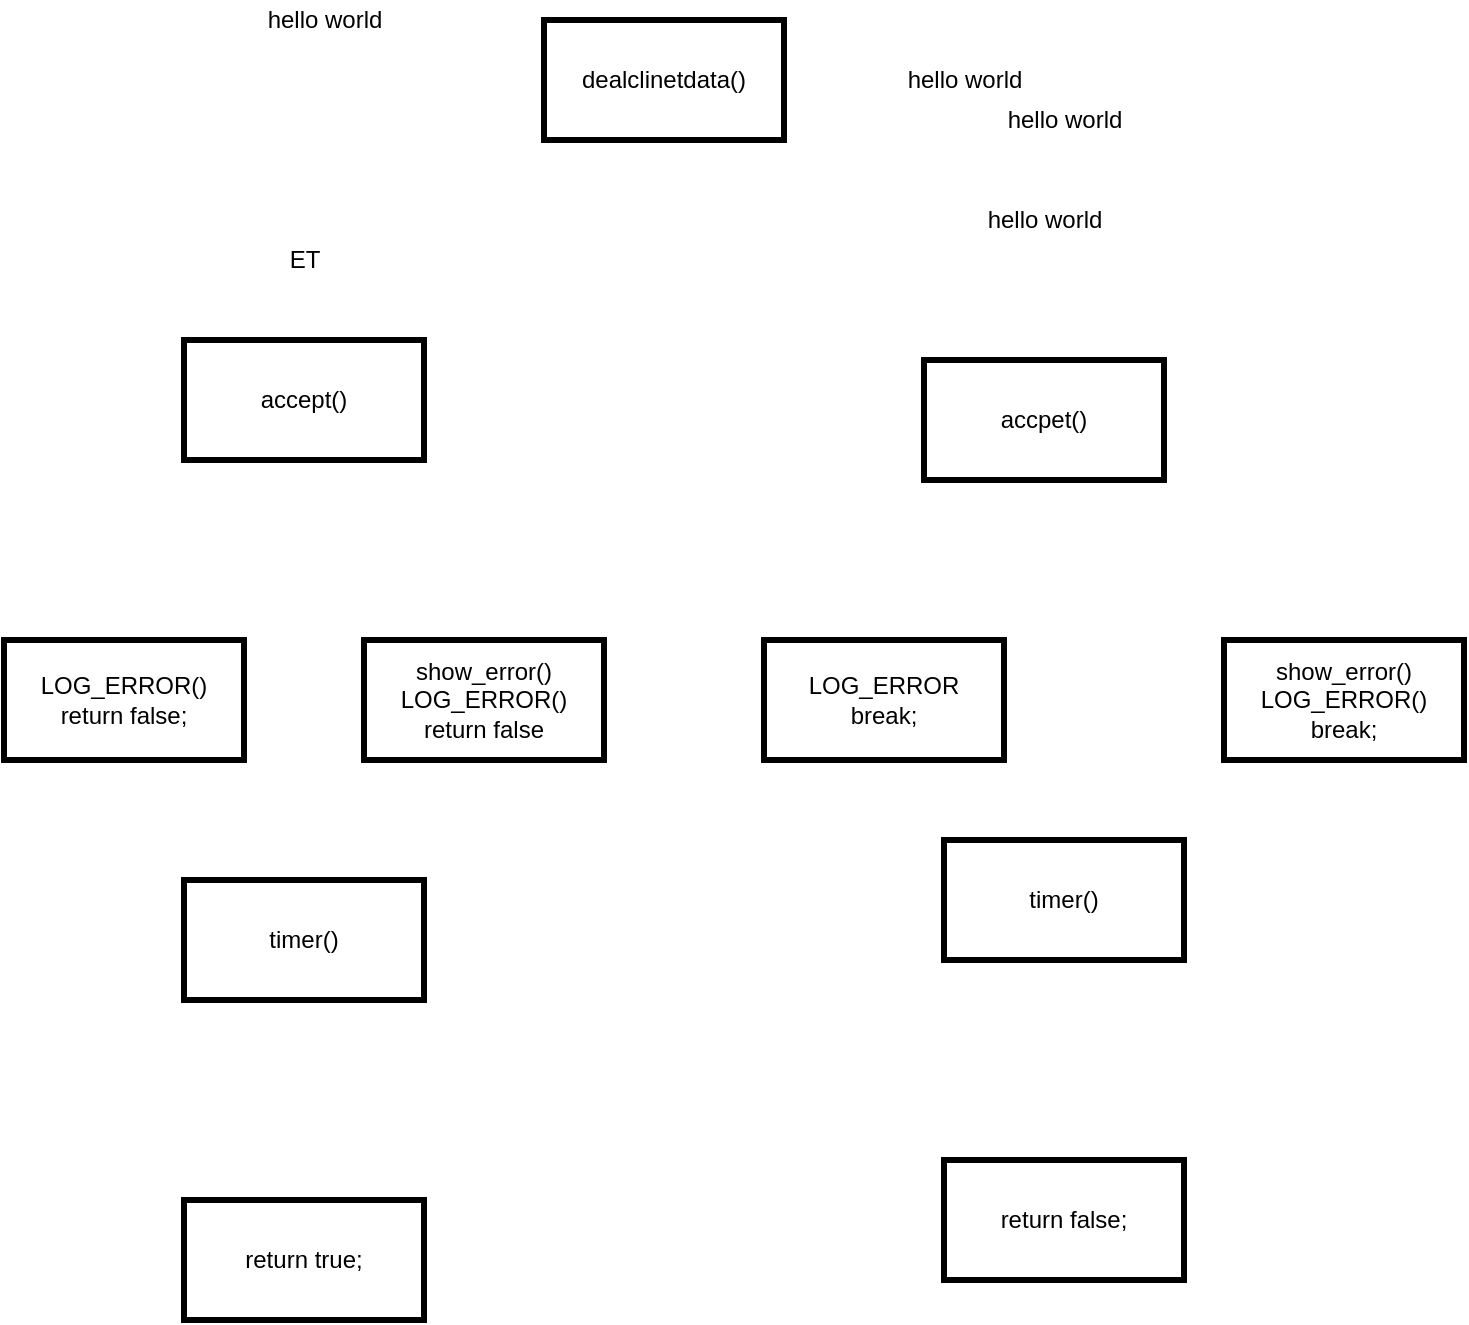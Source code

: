 <mxfile>
    <diagram id="LbE9PppjevmL19wuLY-l" name="第 1 页">
        <mxGraphModel dx="813" dy="738" grid="1" gridSize="10" guides="1" tooltips="1" connect="1" arrows="1" fold="1" page="1" pageScale="1" pageWidth="1200" pageHeight="1920" background="#FFFFFF" math="0" shadow="0">
            <root>
                <mxCell id="0"/>
                <mxCell id="1" parent="0"/>
                <mxCell id="10" value="dealclinetdata()" style="whiteSpace=wrap;html=1;strokeColor=#000000;strokeWidth=3;" parent="1" vertex="1">
                    <mxGeometry x="530" y="80" width="120" height="60" as="geometry"/>
                </mxCell>
                <mxCell id="11" value="hello world" style="text;html=1;align=center;verticalAlign=middle;resizable=0;points=[];autosize=1;strokeColor=none;fillColor=none;fontColor=#000000;" vertex="1" parent="1">
                    <mxGeometry x="740" y="170" width="80" height="20" as="geometry"/>
                </mxCell>
                <mxCell id="15" value="accpet()&lt;br&gt;" style="whiteSpace=wrap;html=1;strokeColor=#000000;strokeWidth=3;" vertex="1" parent="1">
                    <mxGeometry x="720" y="250" width="120" height="60" as="geometry"/>
                </mxCell>
                <mxCell id="16" value="LOG_ERROR()&lt;br&gt;return false;" style="whiteSpace=wrap;html=1;strokeColor=#000000;strokeWidth=3;" vertex="1" parent="1">
                    <mxGeometry x="260" y="390" width="120" height="60" as="geometry"/>
                </mxCell>
                <mxCell id="18" value="ET" style="text;html=1;align=center;verticalAlign=middle;resizable=0;points=[];autosize=1;strokeColor=none;fillColor=none;fontColor=#000000;" vertex="1" parent="1">
                    <mxGeometry x="395" y="190" width="30" height="20" as="geometry"/>
                </mxCell>
                <mxCell id="19" value="hello world" style="text;html=1;align=center;verticalAlign=middle;resizable=0;points=[];autosize=1;strokeColor=none;fillColor=none;fontColor=#000000;" vertex="1" parent="1">
                    <mxGeometry x="750" y="120" width="80" height="20" as="geometry"/>
                </mxCell>
                <mxCell id="20" value="hello world" style="text;html=1;align=center;verticalAlign=middle;resizable=0;points=[];autosize=1;strokeColor=none;fillColor=none;fontColor=#000000;" vertex="1" parent="1">
                    <mxGeometry x="700" y="100" width="80" height="20" as="geometry"/>
                </mxCell>
                <mxCell id="21" value="hello world" style="text;html=1;align=center;verticalAlign=middle;resizable=0;points=[];autosize=1;strokeColor=none;fillColor=none;fontColor=#000000;" vertex="1" parent="1">
                    <mxGeometry x="380" y="70" width="80" height="20" as="geometry"/>
                </mxCell>
                <mxCell id="22" value="accept()" style="whiteSpace=wrap;html=1;strokeColor=#000000;strokeWidth=3;" vertex="1" parent="1">
                    <mxGeometry x="350" y="240" width="120" height="60" as="geometry"/>
                </mxCell>
                <mxCell id="23" value="LOG_ERROR&lt;br&gt;break;" style="whiteSpace=wrap;html=1;strokeColor=#000000;strokeWidth=3;" vertex="1" parent="1">
                    <mxGeometry x="640" y="390" width="120" height="60" as="geometry"/>
                </mxCell>
                <mxCell id="25" value="show_error()&lt;br&gt;LOG_ERROR()&lt;br&gt;return false" style="whiteSpace=wrap;html=1;strokeColor=#000000;strokeWidth=3;" vertex="1" parent="1">
                    <mxGeometry x="440" y="390" width="120" height="60" as="geometry"/>
                </mxCell>
                <mxCell id="26" value="timer()" style="whiteSpace=wrap;html=1;strokeColor=#000000;strokeWidth=3;" vertex="1" parent="1">
                    <mxGeometry x="350" y="510" width="120" height="60" as="geometry"/>
                </mxCell>
                <mxCell id="28" value="show_error()&lt;br&gt;LOG_ERROR()&lt;br&gt;break;" style="whiteSpace=wrap;html=1;strokeColor=#000000;strokeWidth=3;" vertex="1" parent="1">
                    <mxGeometry x="870" y="390" width="120" height="60" as="geometry"/>
                </mxCell>
                <mxCell id="29" value="timer()" style="whiteSpace=wrap;html=1;strokeColor=#000000;strokeWidth=3;" vertex="1" parent="1">
                    <mxGeometry x="730" y="490" width="120" height="60" as="geometry"/>
                </mxCell>
                <mxCell id="30" value="return false;" style="whiteSpace=wrap;html=1;strokeColor=#000000;strokeWidth=3;" vertex="1" parent="1">
                    <mxGeometry x="730" y="650" width="120" height="60" as="geometry"/>
                </mxCell>
                <mxCell id="31" value="return true;" style="whiteSpace=wrap;html=1;strokeColor=#000000;strokeWidth=3;" vertex="1" parent="1">
                    <mxGeometry x="350" y="670" width="120" height="60" as="geometry"/>
                </mxCell>
            </root>
        </mxGraphModel>
    </diagram>
</mxfile>